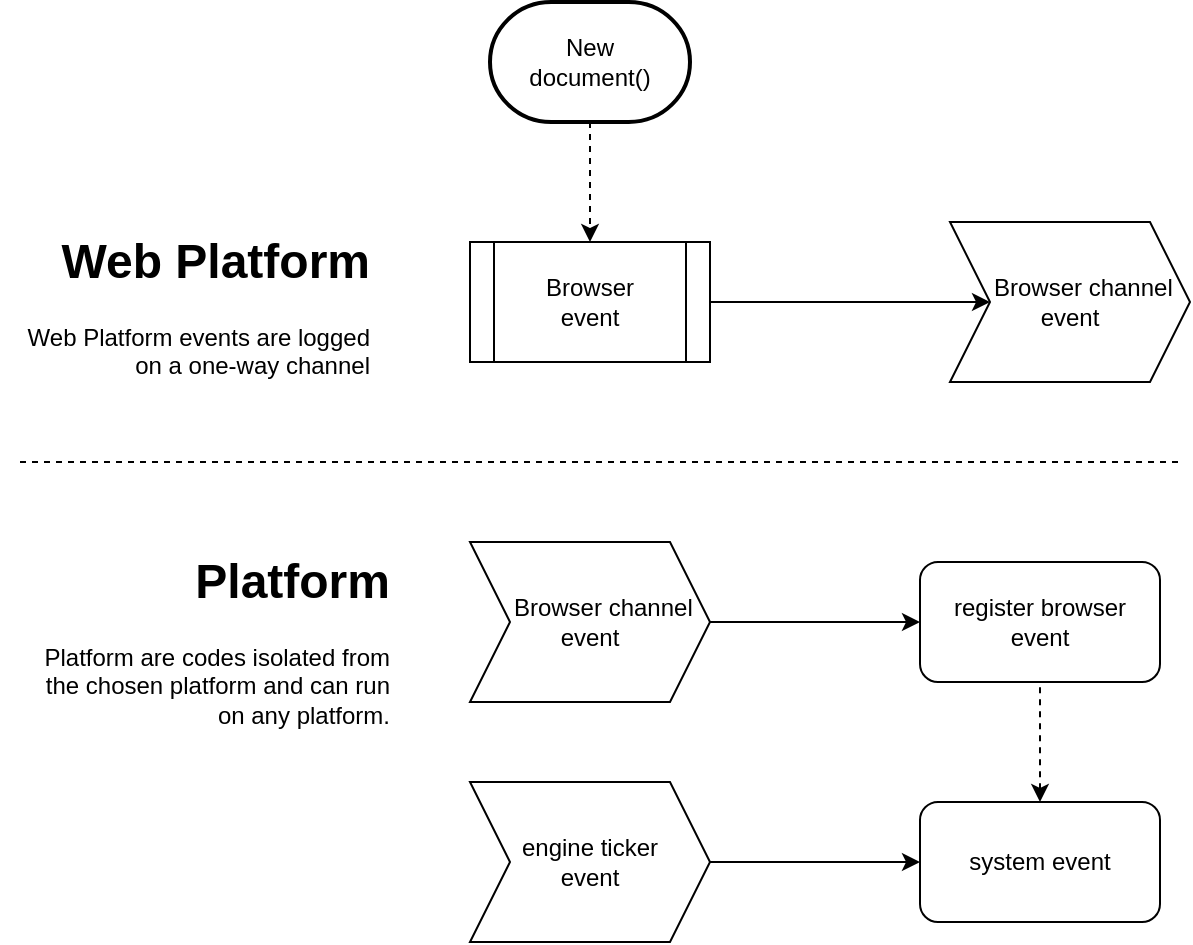 <mxfile version="12.5.5" type="device"><diagram id="Uk8XzTKLCk9Vsjdozm5c" name="Page-1"><mxGraphModel dx="836" dy="489" grid="1" gridSize="10" guides="1" tooltips="1" connect="1" arrows="1" fold="1" page="1" pageScale="1" pageWidth="850" pageHeight="1100" math="0" shadow="0"><root><mxCell id="0"/><mxCell id="1" parent="0"/><mxCell id="UQQA8Ivinn3clkjM94PM-1" value="Browser&lt;br&gt;event" style="shape=process;whiteSpace=wrap;html=1;backgroundOutline=1;" parent="1" vertex="1"><mxGeometry x="362" y="380" width="120" height="60" as="geometry"/></mxCell><mxCell id="UQQA8Ivinn3clkjM94PM-2" value="&amp;nbsp; &amp;nbsp; Browser&amp;nbsp;channel&lt;br&gt;event" style="shape=step;perimeter=stepPerimeter;whiteSpace=wrap;html=1;fixedSize=1;" parent="1" vertex="1"><mxGeometry x="602" y="370" width="120" height="80" as="geometry"/></mxCell><mxCell id="UQQA8Ivinn3clkjM94PM-3" value="" style="endArrow=none;html=1;dashed=1;" parent="1" edge="1"><mxGeometry width="50" height="50" relative="1" as="geometry"><mxPoint x="137" y="490" as="sourcePoint"/><mxPoint x="717" y="490" as="targetPoint"/></mxGeometry></mxCell><mxCell id="UQQA8Ivinn3clkjM94PM-4" value="&amp;nbsp; &amp;nbsp; Browser&lt;span style=&quot;white-space: normal&quot;&gt;&amp;nbsp;channel&lt;/span&gt;&lt;br style=&quot;white-space: normal&quot;&gt;&lt;span style=&quot;white-space: normal&quot;&gt;event&lt;/span&gt;" style="shape=step;perimeter=stepPerimeter;whiteSpace=wrap;html=1;fixedSize=1;" parent="1" vertex="1"><mxGeometry x="362" y="530" width="120" height="80" as="geometry"/></mxCell><mxCell id="UQQA8Ivinn3clkjM94PM-5" value="register browser&lt;br&gt;event" style="rounded=1;whiteSpace=wrap;html=1;" parent="1" vertex="1"><mxGeometry x="587" y="540" width="120" height="60" as="geometry"/></mxCell><mxCell id="UQQA8Ivinn3clkjM94PM-6" value="engine ticker&lt;br&gt;event" style="shape=step;perimeter=stepPerimeter;whiteSpace=wrap;html=1;fixedSize=1;" parent="1" vertex="1"><mxGeometry x="362" y="650" width="120" height="80" as="geometry"/></mxCell><mxCell id="UQQA8Ivinn3clkjM94PM-7" value="system event" style="rounded=1;whiteSpace=wrap;html=1;" parent="1" vertex="1"><mxGeometry x="587" y="660" width="120" height="60" as="geometry"/></mxCell><mxCell id="UQQA8Ivinn3clkjM94PM-8" value="" style="endArrow=none;dashed=1;html=1;entryX=0.5;entryY=1;entryDx=0;entryDy=0;exitX=0.5;exitY=0;exitDx=0;exitDy=0;startArrow=classic;startFill=1;" parent="1" source="UQQA8Ivinn3clkjM94PM-7" target="UQQA8Ivinn3clkjM94PM-5" edge="1"><mxGeometry width="50" height="50" relative="1" as="geometry"><mxPoint x="317" y="850" as="sourcePoint"/><mxPoint x="367" y="800" as="targetPoint"/></mxGeometry></mxCell><mxCell id="UQQA8Ivinn3clkjM94PM-9" value="&lt;h1&gt;Web Platform&lt;/h1&gt;&lt;p&gt;Web Platform events are logged on a one-way channel&lt;/p&gt;" style="text;html=1;strokeColor=none;fillColor=none;spacing=5;spacingTop=-20;whiteSpace=wrap;overflow=hidden;rounded=0;align=right;" parent="1" vertex="1"><mxGeometry x="127" y="370" width="190" height="80" as="geometry"/></mxCell><mxCell id="UQQA8Ivinn3clkjM94PM-10" value="" style="endArrow=classic;html=1;entryX=0;entryY=0.5;entryDx=0;entryDy=0;exitX=1;exitY=0.5;exitDx=0;exitDy=0;" parent="1" source="UQQA8Ivinn3clkjM94PM-1" target="UQQA8Ivinn3clkjM94PM-2" edge="1"><mxGeometry width="50" height="50" relative="1" as="geometry"><mxPoint x="127" y="830" as="sourcePoint"/><mxPoint x="177" y="780" as="targetPoint"/></mxGeometry></mxCell><mxCell id="UQQA8Ivinn3clkjM94PM-11" value="" style="endArrow=classic;html=1;entryX=0;entryY=0.5;entryDx=0;entryDy=0;exitX=1;exitY=0.5;exitDx=0;exitDy=0;" parent="1" source="UQQA8Ivinn3clkjM94PM-4" target="UQQA8Ivinn3clkjM94PM-5" edge="1"><mxGeometry width="50" height="50" relative="1" as="geometry"><mxPoint x="127" y="800" as="sourcePoint"/><mxPoint x="177" y="750" as="targetPoint"/></mxGeometry></mxCell><mxCell id="UQQA8Ivinn3clkjM94PM-12" value="" style="endArrow=classic;html=1;entryX=0;entryY=0.5;entryDx=0;entryDy=0;exitX=1;exitY=0.5;exitDx=0;exitDy=0;" parent="1" source="UQQA8Ivinn3clkjM94PM-6" target="UQQA8Ivinn3clkjM94PM-7" edge="1"><mxGeometry width="50" height="50" relative="1" as="geometry"><mxPoint x="127" y="800" as="sourcePoint"/><mxPoint x="177" y="750" as="targetPoint"/></mxGeometry></mxCell><mxCell id="UQQA8Ivinn3clkjM94PM-14" value="&lt;h1&gt;Platform&lt;/h1&gt;&lt;p&gt;Platform are codes isolated from the chosen platform and can run on any platform.&lt;/p&gt;" style="text;html=1;strokeColor=none;fillColor=none;spacing=5;spacingTop=-20;whiteSpace=wrap;overflow=hidden;rounded=0;align=right;" parent="1" vertex="1"><mxGeometry x="137" y="530" width="190" height="100" as="geometry"/></mxCell><mxCell id="EmkkaJ4SdvYxiFVGELJ2-1" value="New &lt;br&gt;document()" style="strokeWidth=2;html=1;shape=mxgraph.flowchart.terminator;whiteSpace=wrap;" vertex="1" parent="1"><mxGeometry x="372" y="260" width="100" height="60" as="geometry"/></mxCell><mxCell id="EmkkaJ4SdvYxiFVGELJ2-2" value="" style="endArrow=classic;html=1;entryX=0.5;entryY=0;entryDx=0;entryDy=0;exitX=0.5;exitY=1;exitDx=0;exitDy=0;exitPerimeter=0;dashed=1;" edge="1" parent="1" source="EmkkaJ4SdvYxiFVGELJ2-1" target="UQQA8Ivinn3clkjM94PM-1"><mxGeometry width="50" height="50" relative="1" as="geometry"><mxPoint x="130" y="800" as="sourcePoint"/><mxPoint x="180" y="750" as="targetPoint"/></mxGeometry></mxCell></root></mxGraphModel></diagram></mxfile>